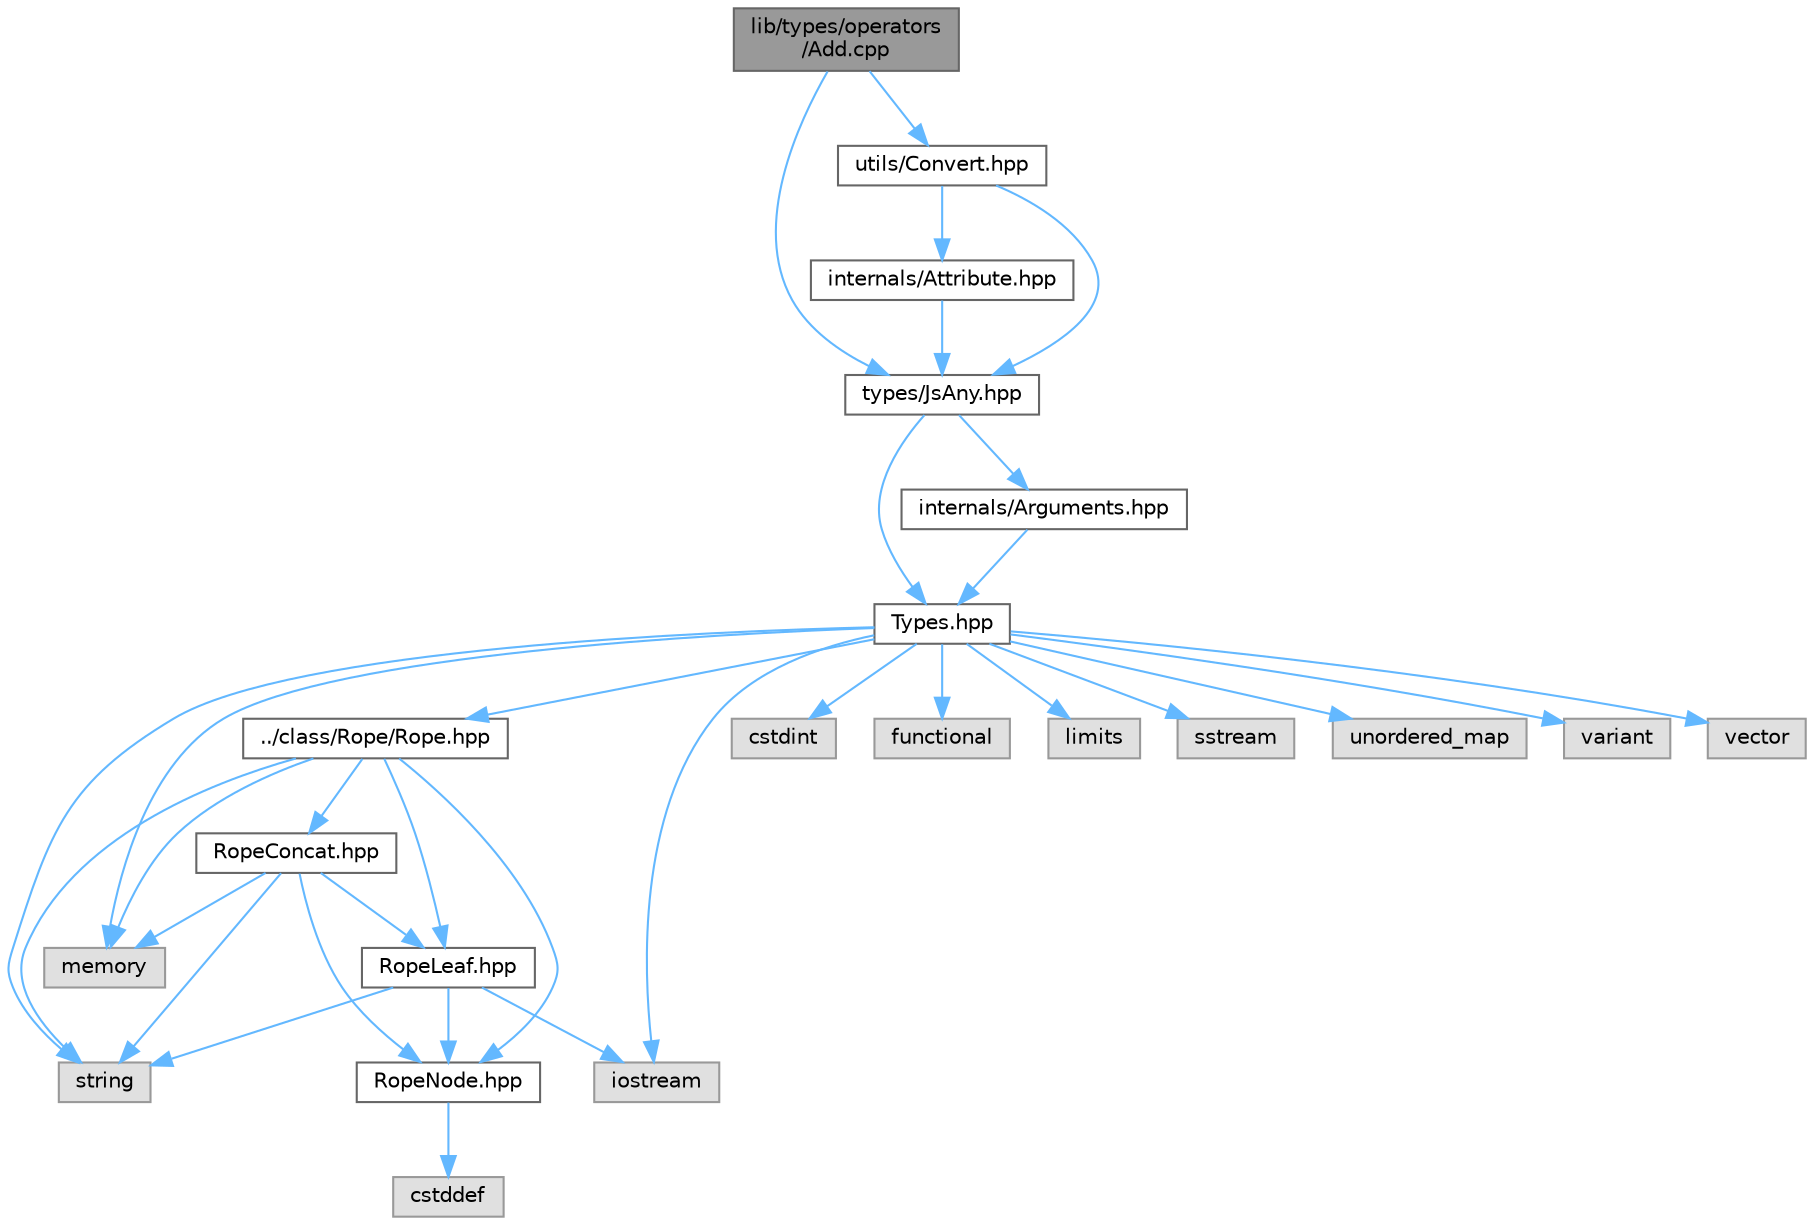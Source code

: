 digraph "lib/types/operators/Add.cpp"
{
 // LATEX_PDF_SIZE
  bgcolor="transparent";
  edge [fontname=Helvetica,fontsize=10,labelfontname=Helvetica,labelfontsize=10];
  node [fontname=Helvetica,fontsize=10,shape=box,height=0.2,width=0.4];
  Node1 [id="Node000001",label="lib/types/operators\l/Add.cpp",height=0.2,width=0.4,color="gray40", fillcolor="grey60", style="filled", fontcolor="black",tooltip=" "];
  Node1 -> Node2 [id="edge1_Node000001_Node000002",color="steelblue1",style="solid",tooltip=" "];
  Node2 [id="Node000002",label="types/JsAny.hpp",height=0.2,width=0.4,color="grey40", fillcolor="white", style="filled",URL="$JsAny_8hpp.html",tooltip=" "];
  Node2 -> Node3 [id="edge2_Node000002_Node000003",color="steelblue1",style="solid",tooltip=" "];
  Node3 [id="Node000003",label="Types.hpp",height=0.2,width=0.4,color="grey40", fillcolor="white", style="filled",URL="$Types_8hpp.html",tooltip=" "];
  Node3 -> Node4 [id="edge3_Node000003_Node000004",color="steelblue1",style="solid",tooltip=" "];
  Node4 [id="Node000004",label="../class/Rope/Rope.hpp",height=0.2,width=0.4,color="grey40", fillcolor="white", style="filled",URL="$Rope_8hpp.html",tooltip=" "];
  Node4 -> Node5 [id="edge4_Node000004_Node000005",color="steelblue1",style="solid",tooltip=" "];
  Node5 [id="Node000005",label="RopeConcat.hpp",height=0.2,width=0.4,color="grey40", fillcolor="white", style="filled",URL="$RopeConcat_8hpp.html",tooltip=" "];
  Node5 -> Node6 [id="edge5_Node000005_Node000006",color="steelblue1",style="solid",tooltip=" "];
  Node6 [id="Node000006",label="RopeLeaf.hpp",height=0.2,width=0.4,color="grey40", fillcolor="white", style="filled",URL="$RopeLeaf_8hpp.html",tooltip=" "];
  Node6 -> Node7 [id="edge6_Node000006_Node000007",color="steelblue1",style="solid",tooltip=" "];
  Node7 [id="Node000007",label="RopeNode.hpp",height=0.2,width=0.4,color="grey40", fillcolor="white", style="filled",URL="$RopeNode_8hpp.html",tooltip=" "];
  Node7 -> Node8 [id="edge7_Node000007_Node000008",color="steelblue1",style="solid",tooltip=" "];
  Node8 [id="Node000008",label="cstddef",height=0.2,width=0.4,color="grey60", fillcolor="#E0E0E0", style="filled",tooltip=" "];
  Node6 -> Node9 [id="edge8_Node000006_Node000009",color="steelblue1",style="solid",tooltip=" "];
  Node9 [id="Node000009",label="iostream",height=0.2,width=0.4,color="grey60", fillcolor="#E0E0E0", style="filled",tooltip=" "];
  Node6 -> Node10 [id="edge9_Node000006_Node000010",color="steelblue1",style="solid",tooltip=" "];
  Node10 [id="Node000010",label="string",height=0.2,width=0.4,color="grey60", fillcolor="#E0E0E0", style="filled",tooltip=" "];
  Node5 -> Node7 [id="edge10_Node000005_Node000007",color="steelblue1",style="solid",tooltip=" "];
  Node5 -> Node11 [id="edge11_Node000005_Node000011",color="steelblue1",style="solid",tooltip=" "];
  Node11 [id="Node000011",label="memory",height=0.2,width=0.4,color="grey60", fillcolor="#E0E0E0", style="filled",tooltip=" "];
  Node5 -> Node10 [id="edge12_Node000005_Node000010",color="steelblue1",style="solid",tooltip=" "];
  Node4 -> Node6 [id="edge13_Node000004_Node000006",color="steelblue1",style="solid",tooltip=" "];
  Node4 -> Node7 [id="edge14_Node000004_Node000007",color="steelblue1",style="solid",tooltip=" "];
  Node4 -> Node11 [id="edge15_Node000004_Node000011",color="steelblue1",style="solid",tooltip=" "];
  Node4 -> Node10 [id="edge16_Node000004_Node000010",color="steelblue1",style="solid",tooltip=" "];
  Node3 -> Node12 [id="edge17_Node000003_Node000012",color="steelblue1",style="solid",tooltip=" "];
  Node12 [id="Node000012",label="cstdint",height=0.2,width=0.4,color="grey60", fillcolor="#E0E0E0", style="filled",tooltip=" "];
  Node3 -> Node13 [id="edge18_Node000003_Node000013",color="steelblue1",style="solid",tooltip=" "];
  Node13 [id="Node000013",label="functional",height=0.2,width=0.4,color="grey60", fillcolor="#E0E0E0", style="filled",tooltip=" "];
  Node3 -> Node9 [id="edge19_Node000003_Node000009",color="steelblue1",style="solid",tooltip=" "];
  Node3 -> Node14 [id="edge20_Node000003_Node000014",color="steelblue1",style="solid",tooltip=" "];
  Node14 [id="Node000014",label="limits",height=0.2,width=0.4,color="grey60", fillcolor="#E0E0E0", style="filled",tooltip=" "];
  Node3 -> Node11 [id="edge21_Node000003_Node000011",color="steelblue1",style="solid",tooltip=" "];
  Node3 -> Node15 [id="edge22_Node000003_Node000015",color="steelblue1",style="solid",tooltip=" "];
  Node15 [id="Node000015",label="sstream",height=0.2,width=0.4,color="grey60", fillcolor="#E0E0E0", style="filled",tooltip=" "];
  Node3 -> Node10 [id="edge23_Node000003_Node000010",color="steelblue1",style="solid",tooltip=" "];
  Node3 -> Node16 [id="edge24_Node000003_Node000016",color="steelblue1",style="solid",tooltip=" "];
  Node16 [id="Node000016",label="unordered_map",height=0.2,width=0.4,color="grey60", fillcolor="#E0E0E0", style="filled",tooltip=" "];
  Node3 -> Node17 [id="edge25_Node000003_Node000017",color="steelblue1",style="solid",tooltip=" "];
  Node17 [id="Node000017",label="variant",height=0.2,width=0.4,color="grey60", fillcolor="#E0E0E0", style="filled",tooltip=" "];
  Node3 -> Node18 [id="edge26_Node000003_Node000018",color="steelblue1",style="solid",tooltip=" "];
  Node18 [id="Node000018",label="vector",height=0.2,width=0.4,color="grey60", fillcolor="#E0E0E0", style="filled",tooltip=" "];
  Node2 -> Node19 [id="edge27_Node000002_Node000019",color="steelblue1",style="solid",tooltip=" "];
  Node19 [id="Node000019",label="internals/Arguments.hpp",height=0.2,width=0.4,color="grey40", fillcolor="white", style="filled",URL="$Arguments_8hpp.html",tooltip=" "];
  Node19 -> Node3 [id="edge28_Node000019_Node000003",color="steelblue1",style="solid",tooltip=" "];
  Node1 -> Node20 [id="edge29_Node000001_Node000020",color="steelblue1",style="solid",tooltip=" "];
  Node20 [id="Node000020",label="utils/Convert.hpp",height=0.2,width=0.4,color="grey40", fillcolor="white", style="filled",URL="$Convert_8hpp.html",tooltip=" "];
  Node20 -> Node21 [id="edge30_Node000020_Node000021",color="steelblue1",style="solid",tooltip=" "];
  Node21 [id="Node000021",label="internals/Attribute.hpp",height=0.2,width=0.4,color="grey40", fillcolor="white", style="filled",URL="$Attribute_8hpp.html",tooltip=" "];
  Node21 -> Node2 [id="edge31_Node000021_Node000002",color="steelblue1",style="solid",tooltip=" "];
  Node20 -> Node2 [id="edge32_Node000020_Node000002",color="steelblue1",style="solid",tooltip=" "];
}

